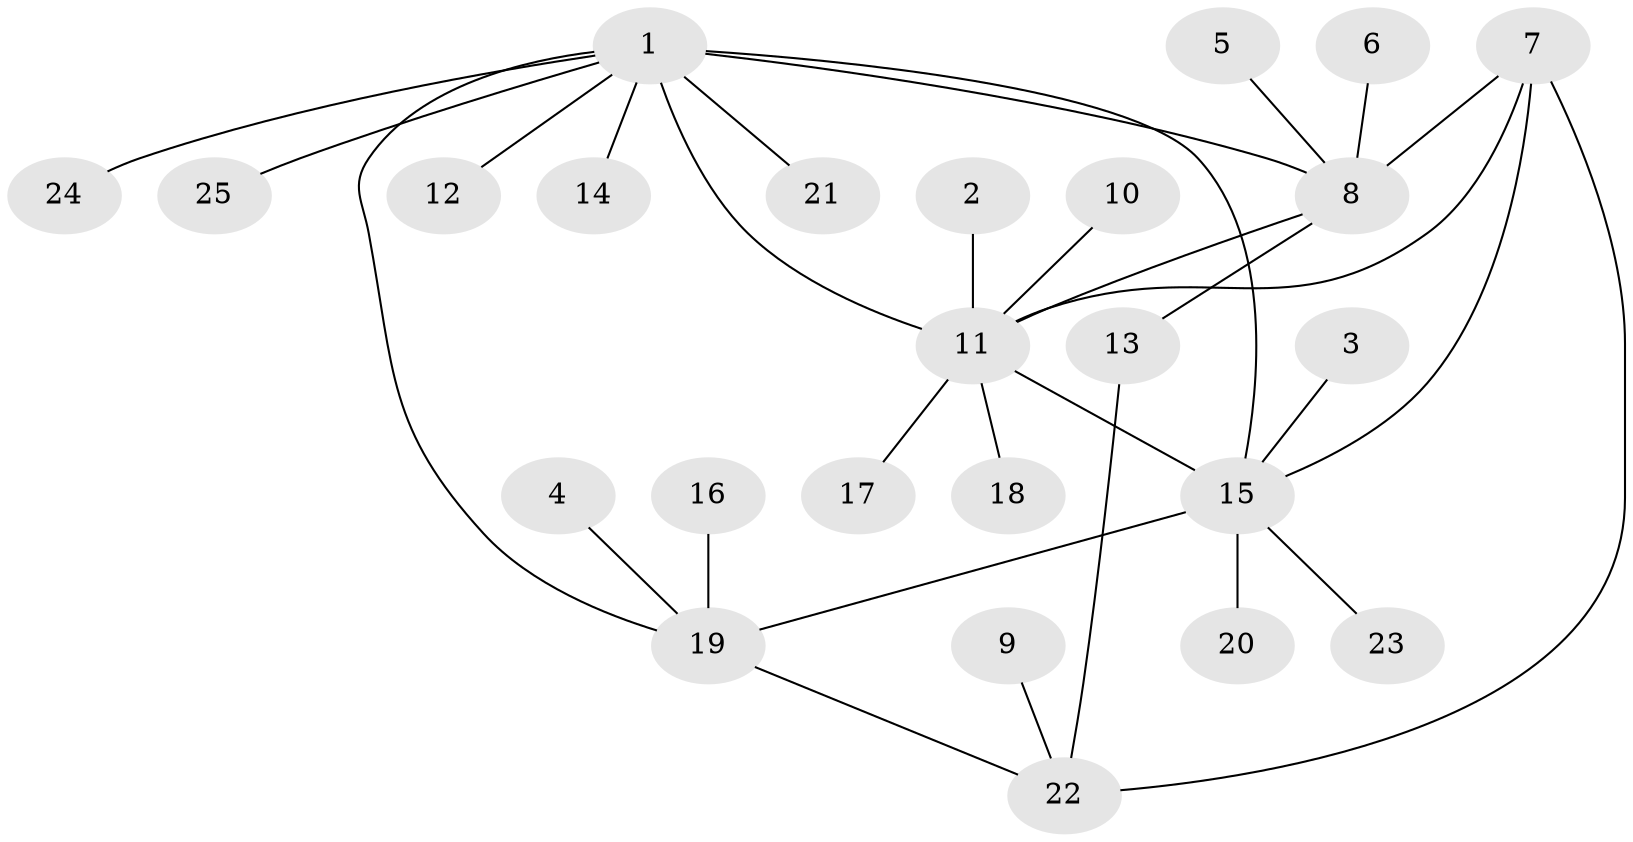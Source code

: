 // original degree distribution, {11: 0.020833333333333332, 2: 0.20833333333333334, 8: 0.020833333333333332, 3: 0.0625, 9: 0.020833333333333332, 6: 0.020833333333333332, 7: 0.041666666666666664, 5: 0.020833333333333332, 1: 0.5833333333333334}
// Generated by graph-tools (version 1.1) at 2025/26/03/09/25 03:26:34]
// undirected, 25 vertices, 31 edges
graph export_dot {
graph [start="1"]
  node [color=gray90,style=filled];
  1;
  2;
  3;
  4;
  5;
  6;
  7;
  8;
  9;
  10;
  11;
  12;
  13;
  14;
  15;
  16;
  17;
  18;
  19;
  20;
  21;
  22;
  23;
  24;
  25;
  1 -- 8 [weight=1.0];
  1 -- 11 [weight=2.0];
  1 -- 12 [weight=1.0];
  1 -- 14 [weight=1.0];
  1 -- 15 [weight=1.0];
  1 -- 19 [weight=1.0];
  1 -- 21 [weight=1.0];
  1 -- 24 [weight=1.0];
  1 -- 25 [weight=1.0];
  2 -- 11 [weight=1.0];
  3 -- 15 [weight=1.0];
  4 -- 19 [weight=1.0];
  5 -- 8 [weight=1.0];
  6 -- 8 [weight=1.0];
  7 -- 8 [weight=1.0];
  7 -- 11 [weight=1.0];
  7 -- 15 [weight=1.0];
  7 -- 22 [weight=1.0];
  8 -- 11 [weight=1.0];
  8 -- 13 [weight=1.0];
  9 -- 22 [weight=1.0];
  10 -- 11 [weight=1.0];
  11 -- 15 [weight=1.0];
  11 -- 17 [weight=1.0];
  11 -- 18 [weight=1.0];
  13 -- 22 [weight=1.0];
  15 -- 19 [weight=1.0];
  15 -- 20 [weight=1.0];
  15 -- 23 [weight=1.0];
  16 -- 19 [weight=1.0];
  19 -- 22 [weight=1.0];
}
